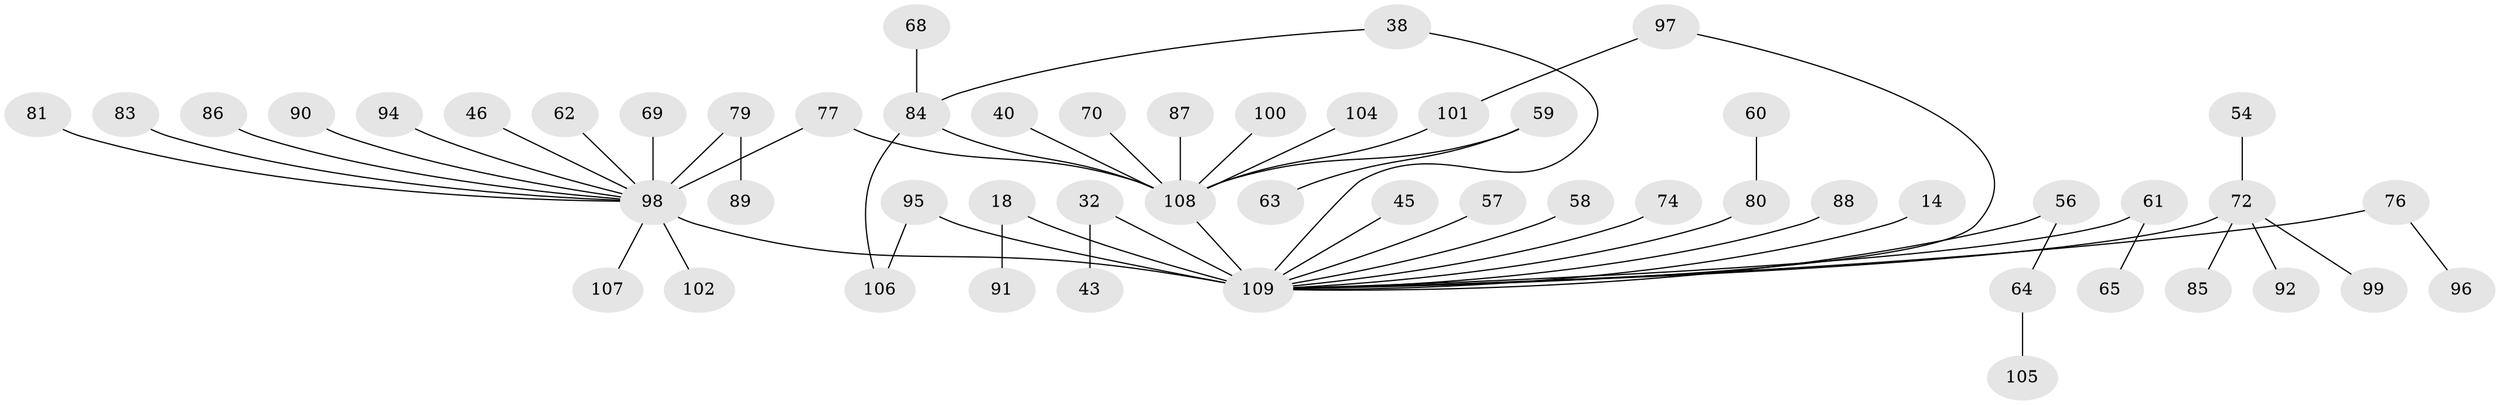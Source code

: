 // original degree distribution, {4: 0.10091743119266056, 2: 0.27522935779816515, 6: 0.027522935779816515, 3: 0.14678899082568808, 5: 0.05504587155963303, 1: 0.3853211009174312, 10: 0.009174311926605505}
// Generated by graph-tools (version 1.1) at 2025/41/03/09/25 04:41:11]
// undirected, 54 vertices, 57 edges
graph export_dot {
graph [start="1"]
  node [color=gray90,style=filled];
  14;
  18;
  32;
  38;
  40;
  43;
  45;
  46;
  54;
  56 [super="+28"];
  57;
  58;
  59 [super="+33"];
  60;
  61;
  62;
  63;
  64;
  65;
  68;
  69;
  70;
  72 [super="+47"];
  74;
  76;
  77;
  79;
  80 [super="+50"];
  81;
  83;
  84 [super="+19"];
  85;
  86;
  87;
  88;
  89;
  90;
  91;
  92;
  94;
  95 [super="+93"];
  96;
  97;
  98 [super="+82+27+44+34+78+67"];
  99;
  100;
  101;
  102;
  104;
  105;
  106;
  107;
  108 [super="+51+71+103+73+53"];
  109 [super="+66+42"];
  14 -- 109;
  18 -- 91;
  18 -- 109;
  32 -- 43;
  32 -- 109;
  38 -- 84;
  38 -- 109;
  40 -- 108;
  45 -- 109;
  46 -- 98;
  54 -- 72;
  56 -- 64;
  56 -- 109;
  57 -- 109;
  58 -- 109;
  59 -- 63;
  59 -- 108;
  60 -- 80;
  61 -- 65;
  61 -- 109;
  62 -- 98;
  64 -- 105;
  68 -- 84;
  69 -- 98;
  70 -- 108;
  72 -- 85;
  72 -- 92;
  72 -- 99;
  72 -- 109 [weight=2];
  74 -- 109 [weight=2];
  76 -- 96;
  76 -- 109;
  77 -- 108;
  77 -- 98;
  79 -- 89;
  79 -- 98;
  80 -- 109;
  81 -- 98;
  83 -- 98 [weight=2];
  84 -- 106;
  84 -- 108;
  86 -- 98;
  87 -- 108;
  88 -- 109;
  90 -- 98;
  94 -- 98;
  95 -- 106;
  95 -- 109 [weight=2];
  97 -- 101;
  97 -- 109;
  98 -- 102;
  98 -- 109 [weight=6];
  98 -- 107;
  100 -- 108 [weight=2];
  101 -- 108;
  104 -- 108;
  108 -- 109 [weight=5];
}
